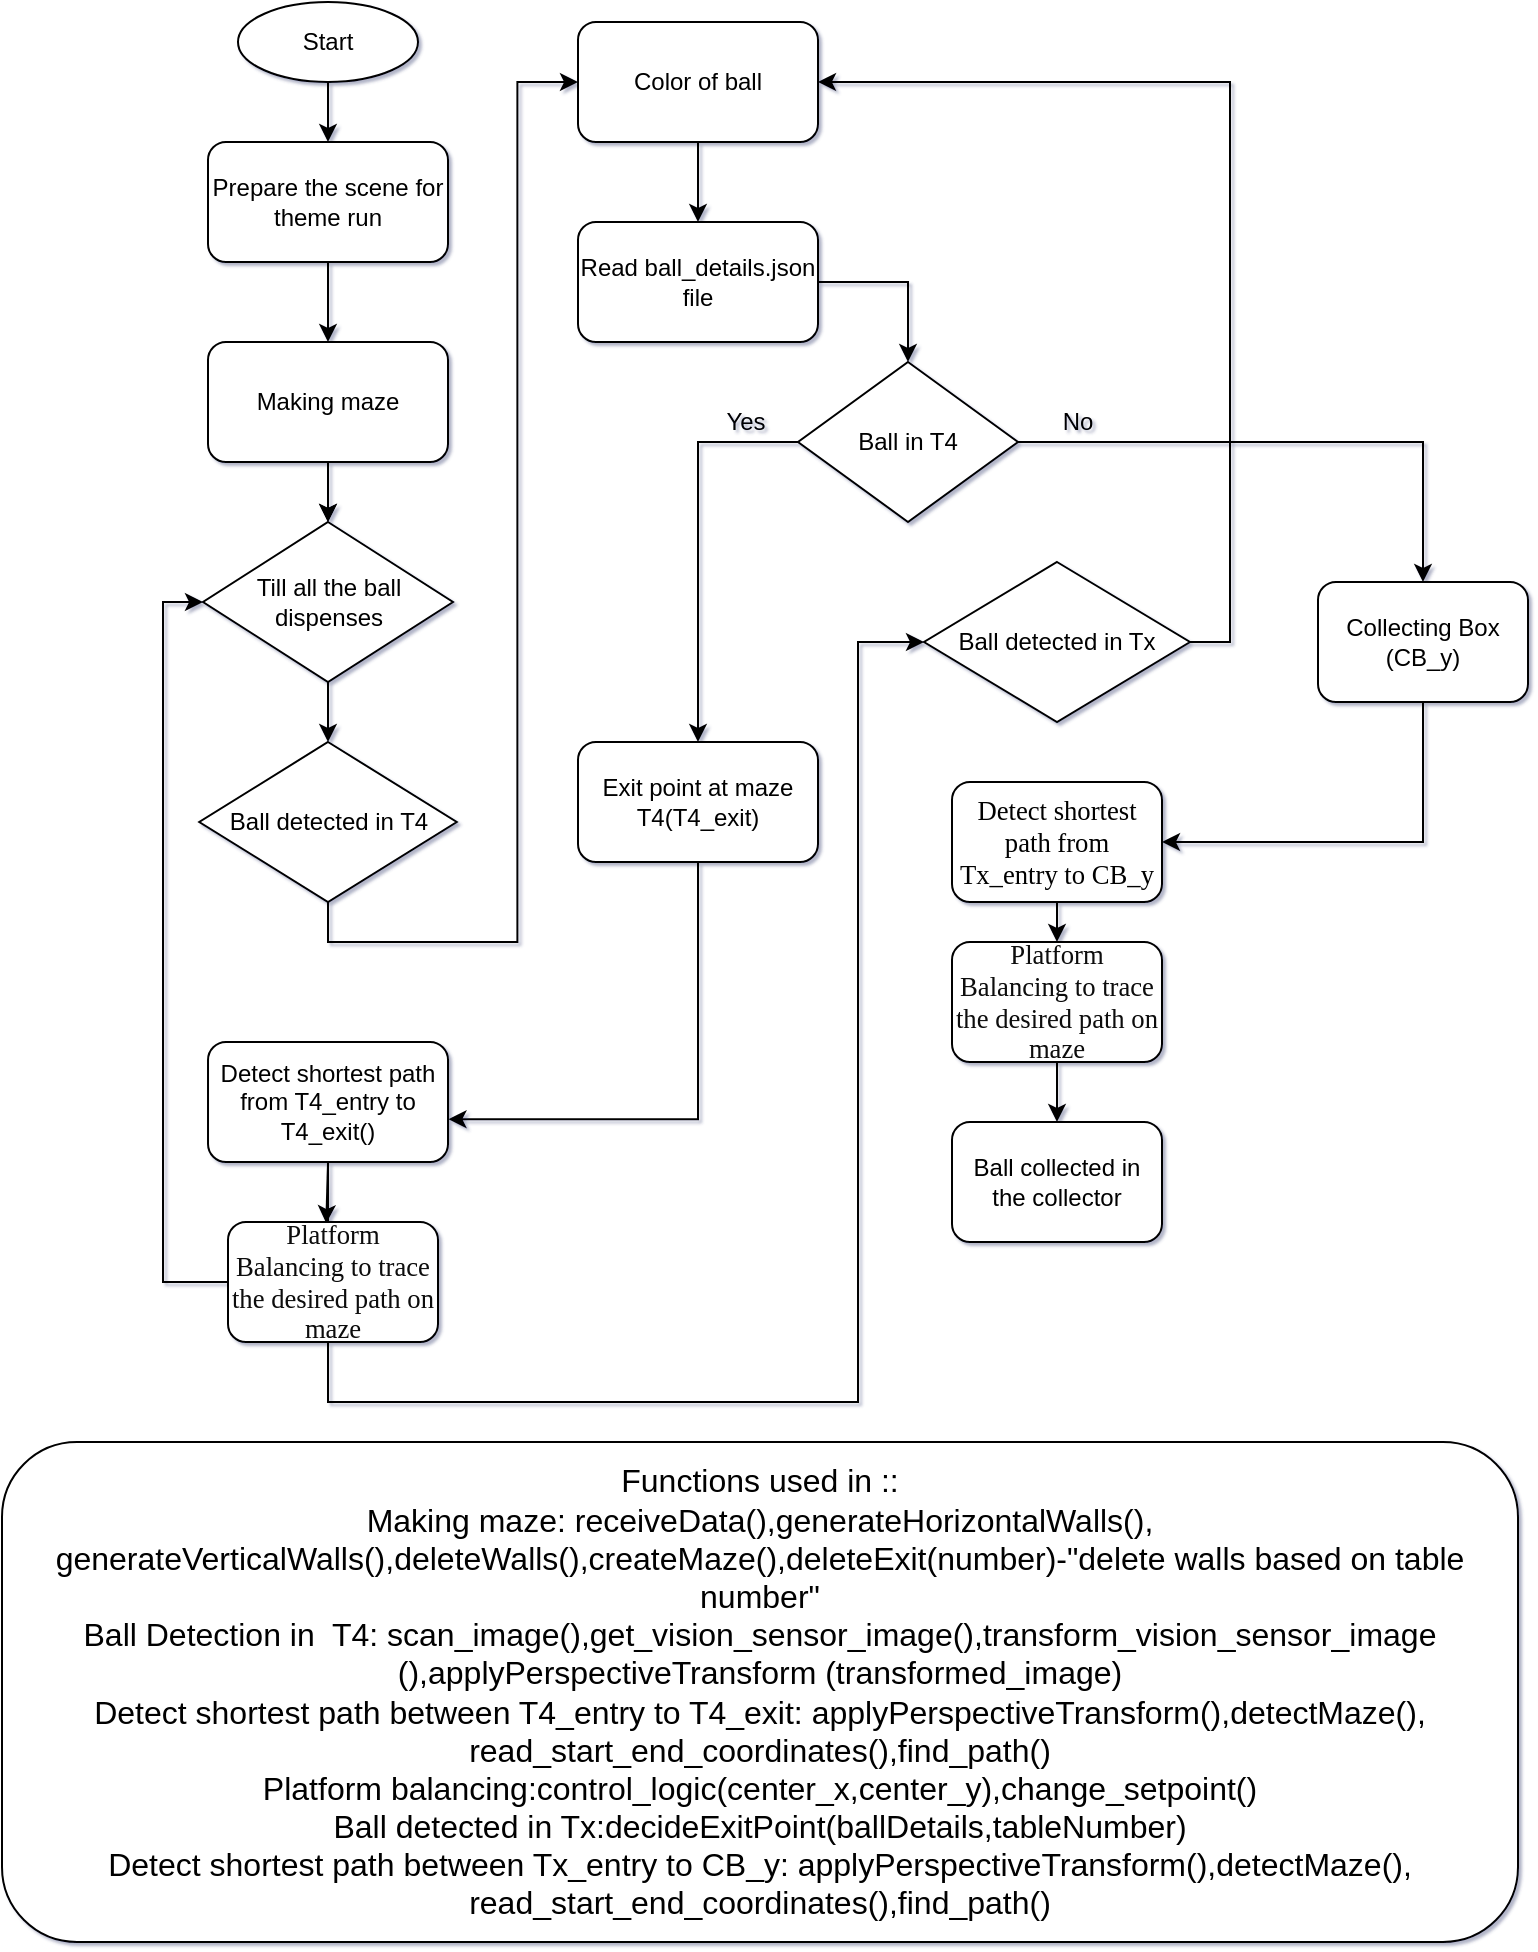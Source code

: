 <mxfile version="14.1.9" type="device"><diagram id="C5RBs43oDa-KdzZeNtuy" name="Page-1"><mxGraphModel dx="1422" dy="738" grid="1" gridSize="10" guides="1" tooltips="1" connect="1" arrows="1" fold="1" page="1" pageScale="1" pageWidth="827" pageHeight="1169" background="#ffffff" math="0" shadow="1"><root><mxCell id="WIyWlLk6GJQsqaUBKTNV-0"/><mxCell id="WIyWlLk6GJQsqaUBKTNV-1" parent="WIyWlLk6GJQsqaUBKTNV-0"/><mxCell id="t7WmV98gwjGzHmIU6evF-43" value="" style="edgeStyle=orthogonalEdgeStyle;rounded=0;orthogonalLoop=1;jettySize=auto;html=1;" parent="WIyWlLk6GJQsqaUBKTNV-1" source="t7WmV98gwjGzHmIU6evF-3" target="t7WmV98gwjGzHmIU6evF-4" edge="1"><mxGeometry relative="1" as="geometry"/></mxCell><mxCell id="t7WmV98gwjGzHmIU6evF-3" value="Start" style="ellipse;whiteSpace=wrap;html=1;" parent="WIyWlLk6GJQsqaUBKTNV-1" vertex="1"><mxGeometry x="140" y="50" width="90" height="40" as="geometry"/></mxCell><mxCell id="t7WmV98gwjGzHmIU6evF-44" style="edgeStyle=orthogonalEdgeStyle;rounded=0;orthogonalLoop=1;jettySize=auto;html=1;exitX=0.5;exitY=1;exitDx=0;exitDy=0;entryX=0.5;entryY=0;entryDx=0;entryDy=0;" parent="WIyWlLk6GJQsqaUBKTNV-1" source="t7WmV98gwjGzHmIU6evF-4" target="t7WmV98gwjGzHmIU6evF-5" edge="1"><mxGeometry relative="1" as="geometry"/></mxCell><mxCell id="t7WmV98gwjGzHmIU6evF-4" value="Prepare the scene for theme run" style="rounded=1;whiteSpace=wrap;html=1;" parent="WIyWlLk6GJQsqaUBKTNV-1" vertex="1"><mxGeometry x="125" y="120" width="120" height="60" as="geometry"/></mxCell><mxCell id="4hkgbIiGdwMCxwayxTxp-18" style="edgeStyle=orthogonalEdgeStyle;rounded=0;orthogonalLoop=1;jettySize=auto;html=1;exitX=0.5;exitY=1;exitDx=0;exitDy=0;entryX=0.5;entryY=0;entryDx=0;entryDy=0;" parent="WIyWlLk6GJQsqaUBKTNV-1" source="t7WmV98gwjGzHmIU6evF-5" edge="1"><mxGeometry relative="1" as="geometry"><mxPoint x="185" y="310" as="targetPoint"/></mxGeometry></mxCell><mxCell id="t7WmV98gwjGzHmIU6evF-5" value="Making maze" style="rounded=1;whiteSpace=wrap;html=1;" parent="WIyWlLk6GJQsqaUBKTNV-1" vertex="1"><mxGeometry x="125" y="220" width="120" height="60" as="geometry"/></mxCell><mxCell id="4hkgbIiGdwMCxwayxTxp-12" value="" style="edgeStyle=orthogonalEdgeStyle;rounded=0;orthogonalLoop=1;jettySize=auto;html=1;exitX=0;exitY=0.5;exitDx=0;exitDy=0;" parent="WIyWlLk6GJQsqaUBKTNV-1" source="BHy-6Vic4rPGVSFNQOIv-24" target="4hkgbIiGdwMCxwayxTxp-11" edge="1"><mxGeometry relative="1" as="geometry"/></mxCell><mxCell id="BHy-6Vic4rPGVSFNQOIv-4" style="edgeStyle=orthogonalEdgeStyle;rounded=0;orthogonalLoop=1;jettySize=auto;html=1;exitX=1;exitY=0.5;exitDx=0;exitDy=0;entryX=0.5;entryY=0;entryDx=0;entryDy=0;" parent="WIyWlLk6GJQsqaUBKTNV-1" source="BHy-6Vic4rPGVSFNQOIv-24" target="4hkgbIiGdwMCxwayxTxp-22" edge="1"><mxGeometry relative="1" as="geometry"/></mxCell><mxCell id="BHy-6Vic4rPGVSFNQOIv-26" style="edgeStyle=orthogonalEdgeStyle;rounded=0;orthogonalLoop=1;jettySize=auto;html=1;exitX=1;exitY=0.5;exitDx=0;exitDy=0;entryX=0.5;entryY=0;entryDx=0;entryDy=0;" parent="WIyWlLk6GJQsqaUBKTNV-1" source="t7WmV98gwjGzHmIU6evF-9" target="BHy-6Vic4rPGVSFNQOIv-24" edge="1"><mxGeometry relative="1" as="geometry"/></mxCell><mxCell id="t7WmV98gwjGzHmIU6evF-9" value="Read ball_details.json file" style="rounded=1;whiteSpace=wrap;html=1;" parent="WIyWlLk6GJQsqaUBKTNV-1" vertex="1"><mxGeometry x="310" y="160" width="120" height="60" as="geometry"/></mxCell><mxCell id="t7WmV98gwjGzHmIU6evF-57" style="edgeStyle=orthogonalEdgeStyle;rounded=0;orthogonalLoop=1;jettySize=auto;html=1;exitX=0.5;exitY=1;exitDx=0;exitDy=0;entryX=0.5;entryY=0;entryDx=0;entryDy=0;" parent="WIyWlLk6GJQsqaUBKTNV-1" source="t7WmV98gwjGzHmIU6evF-23" target="t7WmV98gwjGzHmIU6evF-24" edge="1"><mxGeometry relative="1" as="geometry"/></mxCell><mxCell id="t7WmV98gwjGzHmIU6evF-23" value="&lt;span style=&quot;font-family: &amp;#34;noto_regular&amp;#34; ; font-size: 10pt&quot;&gt;Detect shortest path from Tx_entry to CB_y&lt;/span&gt;" style="rounded=1;whiteSpace=wrap;html=1;" parent="WIyWlLk6GJQsqaUBKTNV-1" vertex="1"><mxGeometry x="497" y="440" width="105" height="60" as="geometry"/></mxCell><mxCell id="4hkgbIiGdwMCxwayxTxp-21" style="edgeStyle=orthogonalEdgeStyle;rounded=0;orthogonalLoop=1;jettySize=auto;html=1;exitX=0.5;exitY=1;exitDx=0;exitDy=0;entryX=0.5;entryY=0;entryDx=0;entryDy=0;" parent="WIyWlLk6GJQsqaUBKTNV-1" source="t7WmV98gwjGzHmIU6evF-24" target="4hkgbIiGdwMCxwayxTxp-20" edge="1"><mxGeometry relative="1" as="geometry"><Array as="points"><mxPoint x="550" y="590"/><mxPoint x="550" y="590"/></Array></mxGeometry></mxCell><mxCell id="t7WmV98gwjGzHmIU6evF-24" value="&lt;span style=&quot;font-family: &amp;#34;noto_regular&amp;#34; ; font-size: 10pt&quot;&gt;&lt;font color=&quot;#0a0a0a&quot;&gt;Platform Balancing to trace the desired path on maze&lt;/font&gt;&lt;/span&gt;" style="rounded=1;whiteSpace=wrap;html=1;" parent="WIyWlLk6GJQsqaUBKTNV-1" vertex="1"><mxGeometry x="497" y="520" width="105" height="60" as="geometry"/></mxCell><mxCell id="4hkgbIiGdwMCxwayxTxp-14" style="edgeStyle=orthogonalEdgeStyle;rounded=0;orthogonalLoop=1;jettySize=auto;html=1;exitX=0.5;exitY=1;exitDx=0;exitDy=0;entryX=0;entryY=0.5;entryDx=0;entryDy=0;" parent="WIyWlLk6GJQsqaUBKTNV-1" source="4hkgbIiGdwMCxwayxTxp-9" target="BHy-6Vic4rPGVSFNQOIv-5" edge="1"><mxGeometry relative="1" as="geometry"><Array as="points"><mxPoint x="185" y="630"/><mxPoint x="185" y="750"/><mxPoint x="450" y="750"/><mxPoint x="450" y="370"/></Array><mxPoint x="495" y="370" as="targetPoint"/></mxGeometry></mxCell><mxCell id="BHy-6Vic4rPGVSFNQOIv-2" style="edgeStyle=orthogonalEdgeStyle;rounded=0;orthogonalLoop=1;jettySize=auto;html=1;exitX=0;exitY=0.5;exitDx=0;exitDy=0;entryX=0;entryY=0.5;entryDx=0;entryDy=0;" parent="WIyWlLk6GJQsqaUBKTNV-1" source="BHy-6Vic4rPGVSFNQOIv-18" target="BHy-6Vic4rPGVSFNQOIv-0" edge="1"><mxGeometry relative="1" as="geometry"/></mxCell><mxCell id="nf88z6x-JY-yRDpXlYFY-0" style="edgeStyle=orthogonalEdgeStyle;rounded=0;orthogonalLoop=1;jettySize=auto;html=1;exitX=0.5;exitY=1;exitDx=0;exitDy=0;entryX=0.468;entryY=0.01;entryDx=0;entryDy=0;entryPerimeter=0;" parent="WIyWlLk6GJQsqaUBKTNV-1" source="4hkgbIiGdwMCxwayxTxp-9" target="BHy-6Vic4rPGVSFNQOIv-18" edge="1"><mxGeometry relative="1" as="geometry"/></mxCell><mxCell id="4hkgbIiGdwMCxwayxTxp-9" value="Detect shortest path from T4_entry to T4_exit()" style="rounded=1;whiteSpace=wrap;html=1;" parent="WIyWlLk6GJQsqaUBKTNV-1" vertex="1"><mxGeometry x="125.01" y="570" width="120" height="60" as="geometry"/></mxCell><mxCell id="4hkgbIiGdwMCxwayxTxp-13" style="edgeStyle=orthogonalEdgeStyle;rounded=0;orthogonalLoop=1;jettySize=auto;html=1;exitX=0.5;exitY=1;exitDx=0;exitDy=0;entryX=1.002;entryY=0.643;entryDx=0;entryDy=0;entryPerimeter=0;" parent="WIyWlLk6GJQsqaUBKTNV-1" source="4hkgbIiGdwMCxwayxTxp-11" target="4hkgbIiGdwMCxwayxTxp-9" edge="1"><mxGeometry relative="1" as="geometry"><mxPoint x="250" y="590" as="targetPoint"/></mxGeometry></mxCell><mxCell id="4hkgbIiGdwMCxwayxTxp-11" value="Exit point at maze T4(T4_exit)" style="rounded=1;whiteSpace=wrap;html=1;" parent="WIyWlLk6GJQsqaUBKTNV-1" vertex="1"><mxGeometry x="310" y="420" width="120" height="60" as="geometry"/></mxCell><mxCell id="4hkgbIiGdwMCxwayxTxp-20" value="Ball collected in the collector" style="rounded=1;whiteSpace=wrap;html=1;" parent="WIyWlLk6GJQsqaUBKTNV-1" vertex="1"><mxGeometry x="497" y="610" width="105" height="60" as="geometry"/></mxCell><mxCell id="4hkgbIiGdwMCxwayxTxp-24" style="edgeStyle=orthogonalEdgeStyle;rounded=0;orthogonalLoop=1;jettySize=auto;html=1;exitX=0.5;exitY=1;exitDx=0;exitDy=0;entryX=1;entryY=0.5;entryDx=0;entryDy=0;" parent="WIyWlLk6GJQsqaUBKTNV-1" source="4hkgbIiGdwMCxwayxTxp-22" target="t7WmV98gwjGzHmIU6evF-23" edge="1"><mxGeometry relative="1" as="geometry"/></mxCell><mxCell id="4hkgbIiGdwMCxwayxTxp-22" value="Collecting Box (CB_y)" style="rounded=1;whiteSpace=wrap;html=1;" parent="WIyWlLk6GJQsqaUBKTNV-1" vertex="1"><mxGeometry x="680" y="340" width="105" height="60" as="geometry"/></mxCell><mxCell id="BHy-6Vic4rPGVSFNQOIv-11" style="edgeStyle=orthogonalEdgeStyle;rounded=0;orthogonalLoop=1;jettySize=auto;html=1;exitX=0.5;exitY=1;exitDx=0;exitDy=0;entryX=0.5;entryY=0;entryDx=0;entryDy=0;" parent="WIyWlLk6GJQsqaUBKTNV-1" source="BHy-6Vic4rPGVSFNQOIv-0" target="BHy-6Vic4rPGVSFNQOIv-10" edge="1"><mxGeometry relative="1" as="geometry"/></mxCell><mxCell id="BHy-6Vic4rPGVSFNQOIv-0" value="Till all the ball dispenses" style="rhombus;whiteSpace=wrap;html=1;" parent="WIyWlLk6GJQsqaUBKTNV-1" vertex="1"><mxGeometry x="122.5" y="310" width="125" height="80" as="geometry"/></mxCell><mxCell id="BHy-6Vic4rPGVSFNQOIv-1" style="edgeStyle=orthogonalEdgeStyle;rounded=0;orthogonalLoop=1;jettySize=auto;html=1;exitX=0.5;exitY=1;exitDx=0;exitDy=0;entryX=0.5;entryY=0;entryDx=0;entryDy=0;" parent="WIyWlLk6GJQsqaUBKTNV-1" source="t7WmV98gwjGzHmIU6evF-5" target="BHy-6Vic4rPGVSFNQOIv-0" edge="1"><mxGeometry relative="1" as="geometry"><mxPoint x="185" y="280" as="sourcePoint"/><mxPoint x="185" y="410" as="targetPoint"/></mxGeometry></mxCell><mxCell id="BHy-6Vic4rPGVSFNQOIv-22" style="edgeStyle=orthogonalEdgeStyle;rounded=0;orthogonalLoop=1;jettySize=auto;html=1;exitX=1;exitY=0.5;exitDx=0;exitDy=0;entryX=1;entryY=0.5;entryDx=0;entryDy=0;" parent="WIyWlLk6GJQsqaUBKTNV-1" source="BHy-6Vic4rPGVSFNQOIv-5" target="BHy-6Vic4rPGVSFNQOIv-20" edge="1"><mxGeometry relative="1" as="geometry"/></mxCell><mxCell id="BHy-6Vic4rPGVSFNQOIv-5" value="Ball detected in Tx" style="rhombus;whiteSpace=wrap;html=1;" parent="WIyWlLk6GJQsqaUBKTNV-1" vertex="1"><mxGeometry x="483" y="330" width="133" height="80" as="geometry"/></mxCell><mxCell id="BHy-6Vic4rPGVSFNQOIv-13" style="edgeStyle=orthogonalEdgeStyle;rounded=0;orthogonalLoop=1;jettySize=auto;html=1;exitX=0.5;exitY=1;exitDx=0;exitDy=0;entryX=0;entryY=0.5;entryDx=0;entryDy=0;" parent="WIyWlLk6GJQsqaUBKTNV-1" source="BHy-6Vic4rPGVSFNQOIv-10" target="BHy-6Vic4rPGVSFNQOIv-20" edge="1"><mxGeometry relative="1" as="geometry"/></mxCell><mxCell id="BHy-6Vic4rPGVSFNQOIv-10" value="Ball detected in T4" style="rhombus;whiteSpace=wrap;html=1;" parent="WIyWlLk6GJQsqaUBKTNV-1" vertex="1"><mxGeometry x="120.63" y="420" width="128.75" height="80" as="geometry"/></mxCell><mxCell id="BHy-6Vic4rPGVSFNQOIv-18" value="&lt;span style=&quot;font-family: &amp;#34;noto_regular&amp;#34; ; font-size: 10pt&quot;&gt;&lt;font color=&quot;#0a0a0a&quot;&gt;Platform Balancing to trace the desired path on maze&lt;/font&gt;&lt;/span&gt;" style="rounded=1;whiteSpace=wrap;html=1;" parent="WIyWlLk6GJQsqaUBKTNV-1" vertex="1"><mxGeometry x="135" y="660" width="105" height="60" as="geometry"/></mxCell><mxCell id="BHy-6Vic4rPGVSFNQOIv-21" style="edgeStyle=orthogonalEdgeStyle;rounded=0;orthogonalLoop=1;jettySize=auto;html=1;exitX=0.5;exitY=1;exitDx=0;exitDy=0;entryX=0.5;entryY=0;entryDx=0;entryDy=0;" parent="WIyWlLk6GJQsqaUBKTNV-1" source="BHy-6Vic4rPGVSFNQOIv-20" target="t7WmV98gwjGzHmIU6evF-9" edge="1"><mxGeometry relative="1" as="geometry"/></mxCell><mxCell id="BHy-6Vic4rPGVSFNQOIv-20" value="Color of ball" style="rounded=1;whiteSpace=wrap;html=1;" parent="WIyWlLk6GJQsqaUBKTNV-1" vertex="1"><mxGeometry x="310" y="60" width="120" height="60" as="geometry"/></mxCell><mxCell id="BHy-6Vic4rPGVSFNQOIv-24" value="Ball in T4" style="rhombus;whiteSpace=wrap;html=1;" parent="WIyWlLk6GJQsqaUBKTNV-1" vertex="1"><mxGeometry x="420" y="230" width="110" height="80" as="geometry"/></mxCell><mxCell id="BHy-6Vic4rPGVSFNQOIv-31" value="No" style="text;html=1;strokeColor=none;fillColor=none;align=center;verticalAlign=middle;whiteSpace=wrap;rounded=0;" parent="WIyWlLk6GJQsqaUBKTNV-1" vertex="1"><mxGeometry x="530" y="250" width="60" height="20" as="geometry"/></mxCell><mxCell id="BHy-6Vic4rPGVSFNQOIv-32" value="Yes" style="text;html=1;strokeColor=none;fillColor=none;align=center;verticalAlign=middle;whiteSpace=wrap;rounded=0;" parent="WIyWlLk6GJQsqaUBKTNV-1" vertex="1"><mxGeometry x="374" y="250" width="40" height="20" as="geometry"/></mxCell><mxCell id="nf88z6x-JY-yRDpXlYFY-1" value="&lt;div style=&quot;font-size: 16px&quot;&gt;&lt;font style=&quot;font-size: 16px&quot;&gt;Functions used in ::&lt;/font&gt;&lt;/div&gt;&lt;div style=&quot;font-size: 16px&quot;&gt;&lt;font style=&quot;font-size: 16px&quot;&gt;Making maze: receiveData(),generateHorizontalWalls(), generateVerticalWalls(),deleteWalls(),createMaze(),deleteExit(number)-&quot;delete walls based on table number&quot;&lt;/font&gt;&lt;/div&gt;&lt;div style=&quot;font-size: 16px&quot;&gt;&lt;font style=&quot;font-size: 16px&quot;&gt;Ball Detection in&amp;nbsp; T4: scan_image(),get_vision_sensor_image(),transform_vision_sensor_image (),applyPerspectiveTransform (transformed_image)&lt;/font&gt;&lt;/div&gt;&lt;div style=&quot;font-size: 16px&quot;&gt;&lt;font style=&quot;font-size: 16px&quot;&gt;Detect shortest path between T4_entry to T4_exit: applyPerspectiveTransform(),detectMaze(), read_start_end_coordinates(),find_path()&lt;/font&gt;&lt;/div&gt;&lt;div style=&quot;font-size: 16px&quot;&gt;&lt;font style=&quot;font-size: 16px&quot;&gt;Platform balancing:control_logic(center_x,center_y),change_setpoint()&lt;/font&gt;&lt;/div&gt;&lt;div style=&quot;font-size: 16px&quot;&gt;&lt;font style=&quot;font-size: 16px&quot;&gt;Ball detected in Tx:decideExitPoint(ballDetails,tableNumber)&lt;/font&gt;&lt;/div&gt;&lt;div style=&quot;font-size: 16px&quot;&gt;&lt;font style=&quot;font-size: 16px&quot;&gt;Detect shortest path between Tx_entry to CB_y: applyPerspectiveTransform(),detectMaze(), read_start_end_coordinates(),find_path()&lt;/font&gt;&lt;/div&gt;" style="rounded=1;whiteSpace=wrap;html=1;" parent="WIyWlLk6GJQsqaUBKTNV-1" vertex="1"><mxGeometry x="22" y="770" width="758" height="250" as="geometry"/></mxCell></root></mxGraphModel></diagram></mxfile>